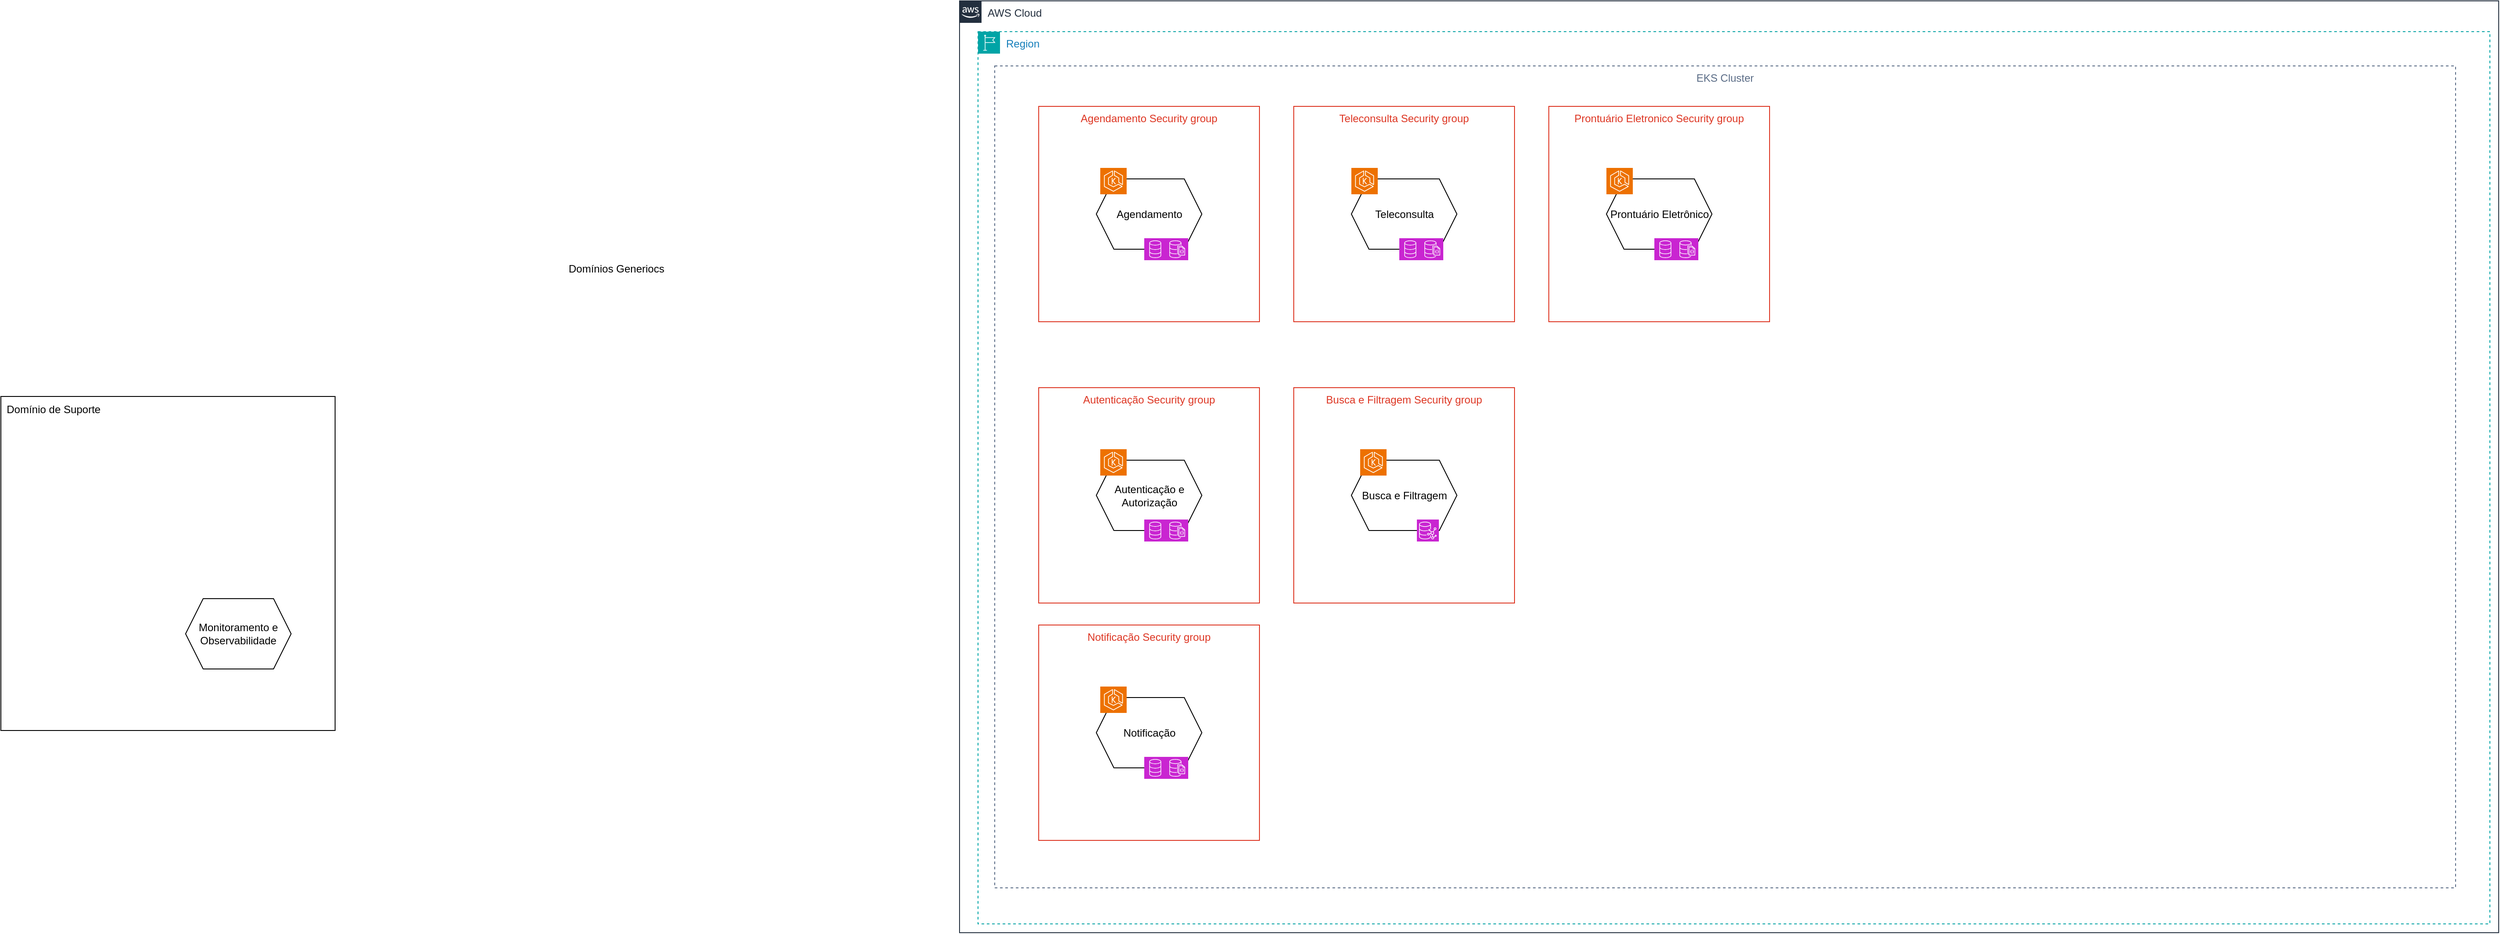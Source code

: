 <mxfile version="24.7.1" type="github">
  <diagram name="Página-1" id="dgDxY93Ykha_-oFBlckw">
    <mxGraphModel dx="880" dy="477" grid="1" gridSize="10" guides="1" tooltips="1" connect="1" arrows="1" fold="1" page="1" pageScale="1" pageWidth="827" pageHeight="1169" math="0" shadow="0">
      <root>
        <mxCell id="0" />
        <mxCell id="1" parent="0" />
        <mxCell id="aW0Yu7wro576LPoF7vZJ-4" value="Domínios Generiocs" style="text;html=1;align=center;verticalAlign=middle;whiteSpace=wrap;rounded=0;" vertex="1" parent="1">
          <mxGeometry x="770" y="450" width="120" height="30" as="geometry" />
        </mxCell>
        <mxCell id="aW0Yu7wro576LPoF7vZJ-5" value="" style="whiteSpace=wrap;html=1;aspect=fixed;fillColor=none;" vertex="1" parent="1">
          <mxGeometry x="130" y="610" width="380" height="380" as="geometry" />
        </mxCell>
        <mxCell id="aW0Yu7wro576LPoF7vZJ-7" value="Monitoramento e Observabilidade" style="shape=hexagon;perimeter=hexagonPerimeter2;whiteSpace=wrap;html=1;fixedSize=1;" vertex="1" parent="1">
          <mxGeometry x="340" y="840" width="120" height="80" as="geometry" />
        </mxCell>
        <mxCell id="aW0Yu7wro576LPoF7vZJ-9" value="Domínio de Suporte" style="text;html=1;align=center;verticalAlign=middle;whiteSpace=wrap;rounded=0;" vertex="1" parent="1">
          <mxGeometry x="130" y="610" width="120" height="30" as="geometry" />
        </mxCell>
        <mxCell id="aW0Yu7wro576LPoF7vZJ-10" value="AWS Cloud" style="points=[[0,0],[0.25,0],[0.5,0],[0.75,0],[1,0],[1,0.25],[1,0.5],[1,0.75],[1,1],[0.75,1],[0.5,1],[0.25,1],[0,1],[0,0.75],[0,0.5],[0,0.25]];outlineConnect=0;gradientColor=none;html=1;whiteSpace=wrap;fontSize=12;fontStyle=0;container=1;pointerEvents=0;collapsible=0;recursiveResize=0;shape=mxgraph.aws4.group;grIcon=mxgraph.aws4.group_aws_cloud_alt;strokeColor=#232F3E;fillColor=none;verticalAlign=top;align=left;spacingLeft=30;fontColor=#232F3E;dashed=0;" vertex="1" parent="1">
          <mxGeometry x="1220" y="160" width="1750" height="1060" as="geometry" />
        </mxCell>
        <mxCell id="aW0Yu7wro576LPoF7vZJ-11" value="Region" style="points=[[0,0],[0.25,0],[0.5,0],[0.75,0],[1,0],[1,0.25],[1,0.5],[1,0.75],[1,1],[0.75,1],[0.5,1],[0.25,1],[0,1],[0,0.75],[0,0.5],[0,0.25]];outlineConnect=0;gradientColor=none;html=1;whiteSpace=wrap;fontSize=12;fontStyle=0;container=1;pointerEvents=0;collapsible=0;recursiveResize=0;shape=mxgraph.aws4.group;grIcon=mxgraph.aws4.group_region;strokeColor=#00A4A6;fillColor=none;verticalAlign=top;align=left;spacingLeft=30;fontColor=#147EBA;dashed=1;" vertex="1" parent="aW0Yu7wro576LPoF7vZJ-10">
          <mxGeometry x="21" y="35" width="1719" height="1015" as="geometry" />
        </mxCell>
        <mxCell id="aW0Yu7wro576LPoF7vZJ-18" value="EKS Cluster" style="fillColor=none;strokeColor=#5A6C86;dashed=1;verticalAlign=top;fontStyle=0;fontColor=#5A6C86;whiteSpace=wrap;html=1;" vertex="1" parent="aW0Yu7wro576LPoF7vZJ-11">
          <mxGeometry x="19" y="39" width="1661" height="935" as="geometry" />
        </mxCell>
        <mxCell id="aW0Yu7wro576LPoF7vZJ-33" value="&lt;div&gt;Prontuário Eletronico Security group&lt;/div&gt;" style="fillColor=none;strokeColor=#DD3522;verticalAlign=top;fontStyle=0;fontColor=#DD3522;whiteSpace=wrap;html=1;" vertex="1" parent="aW0Yu7wro576LPoF7vZJ-11">
          <mxGeometry x="649" y="85" width="251" height="245" as="geometry" />
        </mxCell>
        <mxCell id="awlY_hI1gOcpouPYvgw0-3" value="Agendamento" style="shape=hexagon;perimeter=hexagonPerimeter2;whiteSpace=wrap;html=1;fixedSize=1;" parent="aW0Yu7wro576LPoF7vZJ-11" vertex="1">
          <mxGeometry x="134.5" y="167.5" width="120" height="80" as="geometry" />
        </mxCell>
        <mxCell id="awlY_hI1gOcpouPYvgw0-4" value="Teleconsulta" style="shape=hexagon;perimeter=hexagonPerimeter2;whiteSpace=wrap;html=1;fixedSize=1;" parent="aW0Yu7wro576LPoF7vZJ-11" vertex="1">
          <mxGeometry x="424.5" y="167.5" width="120" height="80" as="geometry" />
        </mxCell>
        <mxCell id="awlY_hI1gOcpouPYvgw0-5" value="Prontuário Eletrônico" style="shape=hexagon;perimeter=hexagonPerimeter2;whiteSpace=wrap;html=1;fixedSize=1;" parent="aW0Yu7wro576LPoF7vZJ-11" vertex="1">
          <mxGeometry x="714.5" y="167.5" width="120" height="80" as="geometry" />
        </mxCell>
        <mxCell id="aW0Yu7wro576LPoF7vZJ-15" value="&lt;div&gt;Agendamento Security group&lt;/div&gt;" style="fillColor=none;strokeColor=#DD3522;verticalAlign=top;fontStyle=0;fontColor=#DD3522;whiteSpace=wrap;html=1;" vertex="1" parent="aW0Yu7wro576LPoF7vZJ-11">
          <mxGeometry x="69" y="85" width="251" height="245" as="geometry" />
        </mxCell>
        <mxCell id="aW0Yu7wro576LPoF7vZJ-16" value="" style="sketch=0;points=[[0,0,0],[0.25,0,0],[0.5,0,0],[0.75,0,0],[1,0,0],[0,1,0],[0.25,1,0],[0.5,1,0],[0.75,1,0],[1,1,0],[0,0.25,0],[0,0.5,0],[0,0.75,0],[1,0.25,0],[1,0.5,0],[1,0.75,0]];outlineConnect=0;fontColor=#232F3E;fillColor=#ED7100;strokeColor=#ffffff;dashed=0;verticalLabelPosition=bottom;verticalAlign=top;align=center;html=1;fontSize=12;fontStyle=0;aspect=fixed;shape=mxgraph.aws4.resourceIcon;resIcon=mxgraph.aws4.eks;" vertex="1" parent="aW0Yu7wro576LPoF7vZJ-11">
          <mxGeometry x="139" y="155" width="30" height="30" as="geometry" />
        </mxCell>
        <mxCell id="aW0Yu7wro576LPoF7vZJ-26" value="" style="sketch=0;points=[[0,0,0],[0.25,0,0],[0.5,0,0],[0.75,0,0],[1,0,0],[0,1,0],[0.25,1,0],[0.5,1,0],[0.75,1,0],[1,1,0],[0,0.25,0],[0,0.5,0],[0,0.75,0],[1,0.25,0],[1,0.5,0],[1,0.75,0]];outlineConnect=0;fontColor=#232F3E;fillColor=#C925D1;strokeColor=#ffffff;dashed=0;verticalLabelPosition=bottom;verticalAlign=top;align=center;html=1;fontSize=12;fontStyle=0;aspect=fixed;shape=mxgraph.aws4.resourceIcon;resIcon=mxgraph.aws4.documentdb_with_mongodb_compatibility;" vertex="1" parent="aW0Yu7wro576LPoF7vZJ-11">
          <mxGeometry x="214" y="235" width="25" height="25" as="geometry" />
        </mxCell>
        <mxCell id="aW0Yu7wro576LPoF7vZJ-24" value="" style="sketch=0;points=[[0,0,0],[0.25,0,0],[0.5,0,0],[0.75,0,0],[1,0,0],[0,1,0],[0.25,1,0],[0.5,1,0],[0.75,1,0],[1,1,0],[0,0.25,0],[0,0.5,0],[0,0.75,0],[1,0.25,0],[1,0.5,0],[1,0.75,0]];outlineConnect=0;fontColor=#232F3E;fillColor=#C925D1;strokeColor=#ffffff;dashed=0;verticalLabelPosition=bottom;verticalAlign=top;align=center;html=1;fontSize=12;fontStyle=0;aspect=fixed;shape=mxgraph.aws4.resourceIcon;resIcon=mxgraph.aws4.database;" vertex="1" parent="aW0Yu7wro576LPoF7vZJ-11">
          <mxGeometry x="189" y="235" width="25" height="25" as="geometry" />
        </mxCell>
        <mxCell id="aW0Yu7wro576LPoF7vZJ-28" value="&lt;div&gt;Teleconsulta Security group&lt;/div&gt;" style="fillColor=none;strokeColor=#DD3522;verticalAlign=top;fontStyle=0;fontColor=#DD3522;whiteSpace=wrap;html=1;" vertex="1" parent="aW0Yu7wro576LPoF7vZJ-11">
          <mxGeometry x="359" y="85" width="251" height="245" as="geometry" />
        </mxCell>
        <mxCell id="aW0Yu7wro576LPoF7vZJ-29" value="" style="sketch=0;points=[[0,0,0],[0.25,0,0],[0.5,0,0],[0.75,0,0],[1,0,0],[0,1,0],[0.25,1,0],[0.5,1,0],[0.75,1,0],[1,1,0],[0,0.25,0],[0,0.5,0],[0,0.75,0],[1,0.25,0],[1,0.5,0],[1,0.75,0]];outlineConnect=0;fontColor=#232F3E;fillColor=#ED7100;strokeColor=#ffffff;dashed=0;verticalLabelPosition=bottom;verticalAlign=top;align=center;html=1;fontSize=12;fontStyle=0;aspect=fixed;shape=mxgraph.aws4.resourceIcon;resIcon=mxgraph.aws4.eks;" vertex="1" parent="aW0Yu7wro576LPoF7vZJ-11">
          <mxGeometry x="424.5" y="155" width="30" height="30" as="geometry" />
        </mxCell>
        <mxCell id="aW0Yu7wro576LPoF7vZJ-31" value="" style="sketch=0;points=[[0,0,0],[0.25,0,0],[0.5,0,0],[0.75,0,0],[1,0,0],[0,1,0],[0.25,1,0],[0.5,1,0],[0.75,1,0],[1,1,0],[0,0.25,0],[0,0.5,0],[0,0.75,0],[1,0.25,0],[1,0.5,0],[1,0.75,0]];outlineConnect=0;fontColor=#232F3E;fillColor=#C925D1;strokeColor=#ffffff;dashed=0;verticalLabelPosition=bottom;verticalAlign=top;align=center;html=1;fontSize=12;fontStyle=0;aspect=fixed;shape=mxgraph.aws4.resourceIcon;resIcon=mxgraph.aws4.database;" vertex="1" parent="aW0Yu7wro576LPoF7vZJ-11">
          <mxGeometry x="479" y="235" width="25" height="25" as="geometry" />
        </mxCell>
        <mxCell id="aW0Yu7wro576LPoF7vZJ-32" value="" style="sketch=0;points=[[0,0,0],[0.25,0,0],[0.5,0,0],[0.75,0,0],[1,0,0],[0,1,0],[0.25,1,0],[0.5,1,0],[0.75,1,0],[1,1,0],[0,0.25,0],[0,0.5,0],[0,0.75,0],[1,0.25,0],[1,0.5,0],[1,0.75,0]];outlineConnect=0;fontColor=#232F3E;fillColor=#C925D1;strokeColor=#ffffff;dashed=0;verticalLabelPosition=bottom;verticalAlign=top;align=center;html=1;fontSize=12;fontStyle=0;aspect=fixed;shape=mxgraph.aws4.resourceIcon;resIcon=mxgraph.aws4.documentdb_with_mongodb_compatibility;" vertex="1" parent="aW0Yu7wro576LPoF7vZJ-11">
          <mxGeometry x="504" y="235" width="25" height="25" as="geometry" />
        </mxCell>
        <mxCell id="aW0Yu7wro576LPoF7vZJ-34" value="" style="sketch=0;points=[[0,0,0],[0.25,0,0],[0.5,0,0],[0.75,0,0],[1,0,0],[0,1,0],[0.25,1,0],[0.5,1,0],[0.75,1,0],[1,1,0],[0,0.25,0],[0,0.5,0],[0,0.75,0],[1,0.25,0],[1,0.5,0],[1,0.75,0]];outlineConnect=0;fontColor=#232F3E;fillColor=#ED7100;strokeColor=#ffffff;dashed=0;verticalLabelPosition=bottom;verticalAlign=top;align=center;html=1;fontSize=12;fontStyle=0;aspect=fixed;shape=mxgraph.aws4.resourceIcon;resIcon=mxgraph.aws4.eks;" vertex="1" parent="aW0Yu7wro576LPoF7vZJ-11">
          <mxGeometry x="714.5" y="155" width="30" height="30" as="geometry" />
        </mxCell>
        <mxCell id="aW0Yu7wro576LPoF7vZJ-35" value="" style="sketch=0;points=[[0,0,0],[0.25,0,0],[0.5,0,0],[0.75,0,0],[1,0,0],[0,1,0],[0.25,1,0],[0.5,1,0],[0.75,1,0],[1,1,0],[0,0.25,0],[0,0.5,0],[0,0.75,0],[1,0.25,0],[1,0.5,0],[1,0.75,0]];outlineConnect=0;fontColor=#232F3E;fillColor=#C925D1;strokeColor=#ffffff;dashed=0;verticalLabelPosition=bottom;verticalAlign=top;align=center;html=1;fontSize=12;fontStyle=0;aspect=fixed;shape=mxgraph.aws4.resourceIcon;resIcon=mxgraph.aws4.database;" vertex="1" parent="aW0Yu7wro576LPoF7vZJ-11">
          <mxGeometry x="769" y="235" width="25" height="25" as="geometry" />
        </mxCell>
        <mxCell id="aW0Yu7wro576LPoF7vZJ-36" value="" style="sketch=0;points=[[0,0,0],[0.25,0,0],[0.5,0,0],[0.75,0,0],[1,0,0],[0,1,0],[0.25,1,0],[0.5,1,0],[0.75,1,0],[1,1,0],[0,0.25,0],[0,0.5,0],[0,0.75,0],[1,0.25,0],[1,0.5,0],[1,0.75,0]];outlineConnect=0;fontColor=#232F3E;fillColor=#C925D1;strokeColor=#ffffff;dashed=0;verticalLabelPosition=bottom;verticalAlign=top;align=center;html=1;fontSize=12;fontStyle=0;aspect=fixed;shape=mxgraph.aws4.resourceIcon;resIcon=mxgraph.aws4.documentdb_with_mongodb_compatibility;" vertex="1" parent="aW0Yu7wro576LPoF7vZJ-11">
          <mxGeometry x="794" y="235" width="25" height="25" as="geometry" />
        </mxCell>
        <mxCell id="aW0Yu7wro576LPoF7vZJ-37" value="&lt;div&gt;Autenticação Security group&lt;/div&gt;" style="fillColor=none;strokeColor=#DD3522;verticalAlign=top;fontStyle=0;fontColor=#DD3522;whiteSpace=wrap;html=1;" vertex="1" parent="aW0Yu7wro576LPoF7vZJ-11">
          <mxGeometry x="69" y="405" width="251" height="245" as="geometry" />
        </mxCell>
        <mxCell id="aW0Yu7wro576LPoF7vZJ-2" value="Autenticação e Autorização" style="shape=hexagon;perimeter=hexagonPerimeter2;whiteSpace=wrap;html=1;fixedSize=1;" vertex="1" parent="aW0Yu7wro576LPoF7vZJ-11">
          <mxGeometry x="134.5" y="487.5" width="120" height="80" as="geometry" />
        </mxCell>
        <mxCell id="aW0Yu7wro576LPoF7vZJ-38" value="&lt;div&gt;Busca e Filtragem Security group&lt;/div&gt;" style="fillColor=none;strokeColor=#DD3522;verticalAlign=top;fontStyle=0;fontColor=#DD3522;whiteSpace=wrap;html=1;" vertex="1" parent="aW0Yu7wro576LPoF7vZJ-11">
          <mxGeometry x="359" y="405" width="251" height="245" as="geometry" />
        </mxCell>
        <mxCell id="aW0Yu7wro576LPoF7vZJ-3" value="Busca e Filtragem" style="shape=hexagon;perimeter=hexagonPerimeter2;whiteSpace=wrap;html=1;fixedSize=1;" vertex="1" parent="aW0Yu7wro576LPoF7vZJ-11">
          <mxGeometry x="424.5" y="487.5" width="120" height="80" as="geometry" />
        </mxCell>
        <mxCell id="aW0Yu7wro576LPoF7vZJ-39" value="" style="sketch=0;points=[[0,0,0],[0.25,0,0],[0.5,0,0],[0.75,0,0],[1,0,0],[0,1,0],[0.25,1,0],[0.5,1,0],[0.75,1,0],[1,1,0],[0,0.25,0],[0,0.5,0],[0,0.75,0],[1,0.25,0],[1,0.5,0],[1,0.75,0]];outlineConnect=0;fontColor=#232F3E;fillColor=#ED7100;strokeColor=#ffffff;dashed=0;verticalLabelPosition=bottom;verticalAlign=top;align=center;html=1;fontSize=12;fontStyle=0;aspect=fixed;shape=mxgraph.aws4.resourceIcon;resIcon=mxgraph.aws4.eks;" vertex="1" parent="aW0Yu7wro576LPoF7vZJ-11">
          <mxGeometry x="139" y="475" width="30" height="30" as="geometry" />
        </mxCell>
        <mxCell id="aW0Yu7wro576LPoF7vZJ-40" value="" style="sketch=0;points=[[0,0,0],[0.25,0,0],[0.5,0,0],[0.75,0,0],[1,0,0],[0,1,0],[0.25,1,0],[0.5,1,0],[0.75,1,0],[1,1,0],[0,0.25,0],[0,0.5,0],[0,0.75,0],[1,0.25,0],[1,0.5,0],[1,0.75,0]];outlineConnect=0;fontColor=#232F3E;fillColor=#C925D1;strokeColor=#ffffff;dashed=0;verticalLabelPosition=bottom;verticalAlign=top;align=center;html=1;fontSize=12;fontStyle=0;aspect=fixed;shape=mxgraph.aws4.resourceIcon;resIcon=mxgraph.aws4.database;" vertex="1" parent="aW0Yu7wro576LPoF7vZJ-11">
          <mxGeometry x="189" y="555" width="25" height="25" as="geometry" />
        </mxCell>
        <mxCell id="aW0Yu7wro576LPoF7vZJ-41" value="" style="sketch=0;points=[[0,0,0],[0.25,0,0],[0.5,0,0],[0.75,0,0],[1,0,0],[0,1,0],[0.25,1,0],[0.5,1,0],[0.75,1,0],[1,1,0],[0,0.25,0],[0,0.5,0],[0,0.75,0],[1,0.25,0],[1,0.5,0],[1,0.75,0]];outlineConnect=0;fontColor=#232F3E;fillColor=#C925D1;strokeColor=#ffffff;dashed=0;verticalLabelPosition=bottom;verticalAlign=top;align=center;html=1;fontSize=12;fontStyle=0;aspect=fixed;shape=mxgraph.aws4.resourceIcon;resIcon=mxgraph.aws4.documentdb_with_mongodb_compatibility;" vertex="1" parent="aW0Yu7wro576LPoF7vZJ-11">
          <mxGeometry x="214" y="555" width="25" height="25" as="geometry" />
        </mxCell>
        <mxCell id="aW0Yu7wro576LPoF7vZJ-43" value="" style="sketch=0;points=[[0,0,0],[0.25,0,0],[0.5,0,0],[0.75,0,0],[1,0,0],[0,1,0],[0.25,1,0],[0.5,1,0],[0.75,1,0],[1,1,0],[0,0.25,0],[0,0.5,0],[0,0.75,0],[1,0.25,0],[1,0.5,0],[1,0.75,0]];outlineConnect=0;fontColor=#232F3E;fillColor=#ED7100;strokeColor=#ffffff;dashed=0;verticalLabelPosition=bottom;verticalAlign=top;align=center;html=1;fontSize=12;fontStyle=0;aspect=fixed;shape=mxgraph.aws4.resourceIcon;resIcon=mxgraph.aws4.eks;" vertex="1" parent="aW0Yu7wro576LPoF7vZJ-11">
          <mxGeometry x="434.5" y="475" width="30" height="30" as="geometry" />
        </mxCell>
        <mxCell id="aW0Yu7wro576LPoF7vZJ-46" value="&lt;div&gt;Notificação Security group&lt;/div&gt;" style="fillColor=none;strokeColor=#DD3522;verticalAlign=top;fontStyle=0;fontColor=#DD3522;whiteSpace=wrap;html=1;" vertex="1" parent="aW0Yu7wro576LPoF7vZJ-11">
          <mxGeometry x="69" y="675" width="251" height="245" as="geometry" />
        </mxCell>
        <mxCell id="aW0Yu7wro576LPoF7vZJ-6" value="Notificação" style="shape=hexagon;perimeter=hexagonPerimeter2;whiteSpace=wrap;html=1;fixedSize=1;" vertex="1" parent="aW0Yu7wro576LPoF7vZJ-11">
          <mxGeometry x="134.5" y="757.5" width="120" height="80" as="geometry" />
        </mxCell>
        <mxCell id="aW0Yu7wro576LPoF7vZJ-47" value="" style="sketch=0;points=[[0,0,0],[0.25,0,0],[0.5,0,0],[0.75,0,0],[1,0,0],[0,1,0],[0.25,1,0],[0.5,1,0],[0.75,1,0],[1,1,0],[0,0.25,0],[0,0.5,0],[0,0.75,0],[1,0.25,0],[1,0.5,0],[1,0.75,0]];outlineConnect=0;fontColor=#232F3E;fillColor=#ED7100;strokeColor=#ffffff;dashed=0;verticalLabelPosition=bottom;verticalAlign=top;align=center;html=1;fontSize=12;fontStyle=0;aspect=fixed;shape=mxgraph.aws4.resourceIcon;resIcon=mxgraph.aws4.eks;" vertex="1" parent="aW0Yu7wro576LPoF7vZJ-11">
          <mxGeometry x="139" y="745" width="30" height="30" as="geometry" />
        </mxCell>
        <mxCell id="aW0Yu7wro576LPoF7vZJ-48" value="" style="sketch=0;points=[[0,0,0],[0.25,0,0],[0.5,0,0],[0.75,0,0],[1,0,0],[0,1,0],[0.25,1,0],[0.5,1,0],[0.75,1,0],[1,1,0],[0,0.25,0],[0,0.5,0],[0,0.75,0],[1,0.25,0],[1,0.5,0],[1,0.75,0]];outlineConnect=0;fontColor=#232F3E;fillColor=#C925D1;strokeColor=#ffffff;dashed=0;verticalLabelPosition=bottom;verticalAlign=top;align=center;html=1;fontSize=12;fontStyle=0;aspect=fixed;shape=mxgraph.aws4.resourceIcon;resIcon=mxgraph.aws4.database;" vertex="1" parent="aW0Yu7wro576LPoF7vZJ-11">
          <mxGeometry x="189" y="825" width="25" height="25" as="geometry" />
        </mxCell>
        <mxCell id="aW0Yu7wro576LPoF7vZJ-49" value="" style="sketch=0;points=[[0,0,0],[0.25,0,0],[0.5,0,0],[0.75,0,0],[1,0,0],[0,1,0],[0.25,1,0],[0.5,1,0],[0.75,1,0],[1,1,0],[0,0.25,0],[0,0.5,0],[0,0.75,0],[1,0.25,0],[1,0.5,0],[1,0.75,0]];outlineConnect=0;fontColor=#232F3E;fillColor=#C925D1;strokeColor=#ffffff;dashed=0;verticalLabelPosition=bottom;verticalAlign=top;align=center;html=1;fontSize=12;fontStyle=0;aspect=fixed;shape=mxgraph.aws4.resourceIcon;resIcon=mxgraph.aws4.documentdb_with_mongodb_compatibility;" vertex="1" parent="aW0Yu7wro576LPoF7vZJ-11">
          <mxGeometry x="214" y="825" width="25" height="25" as="geometry" />
        </mxCell>
        <mxCell id="aW0Yu7wro576LPoF7vZJ-50" value="" style="sketch=0;points=[[0,0,0],[0.25,0,0],[0.5,0,0],[0.75,0,0],[1,0,0],[0,1,0],[0.25,1,0],[0.5,1,0],[0.75,1,0],[1,1,0],[0,0.25,0],[0,0.5,0],[0,0.75,0],[1,0.25,0],[1,0.5,0],[1,0.75,0]];outlineConnect=0;fontColor=#232F3E;fillColor=#C925D1;strokeColor=#ffffff;dashed=0;verticalLabelPosition=bottom;verticalAlign=top;align=center;html=1;fontSize=12;fontStyle=0;aspect=fixed;shape=mxgraph.aws4.resourceIcon;resIcon=mxgraph.aws4.neptune;" vertex="1" parent="aW0Yu7wro576LPoF7vZJ-11">
          <mxGeometry x="499" y="555" width="25" height="25" as="geometry" />
        </mxCell>
      </root>
    </mxGraphModel>
  </diagram>
</mxfile>
